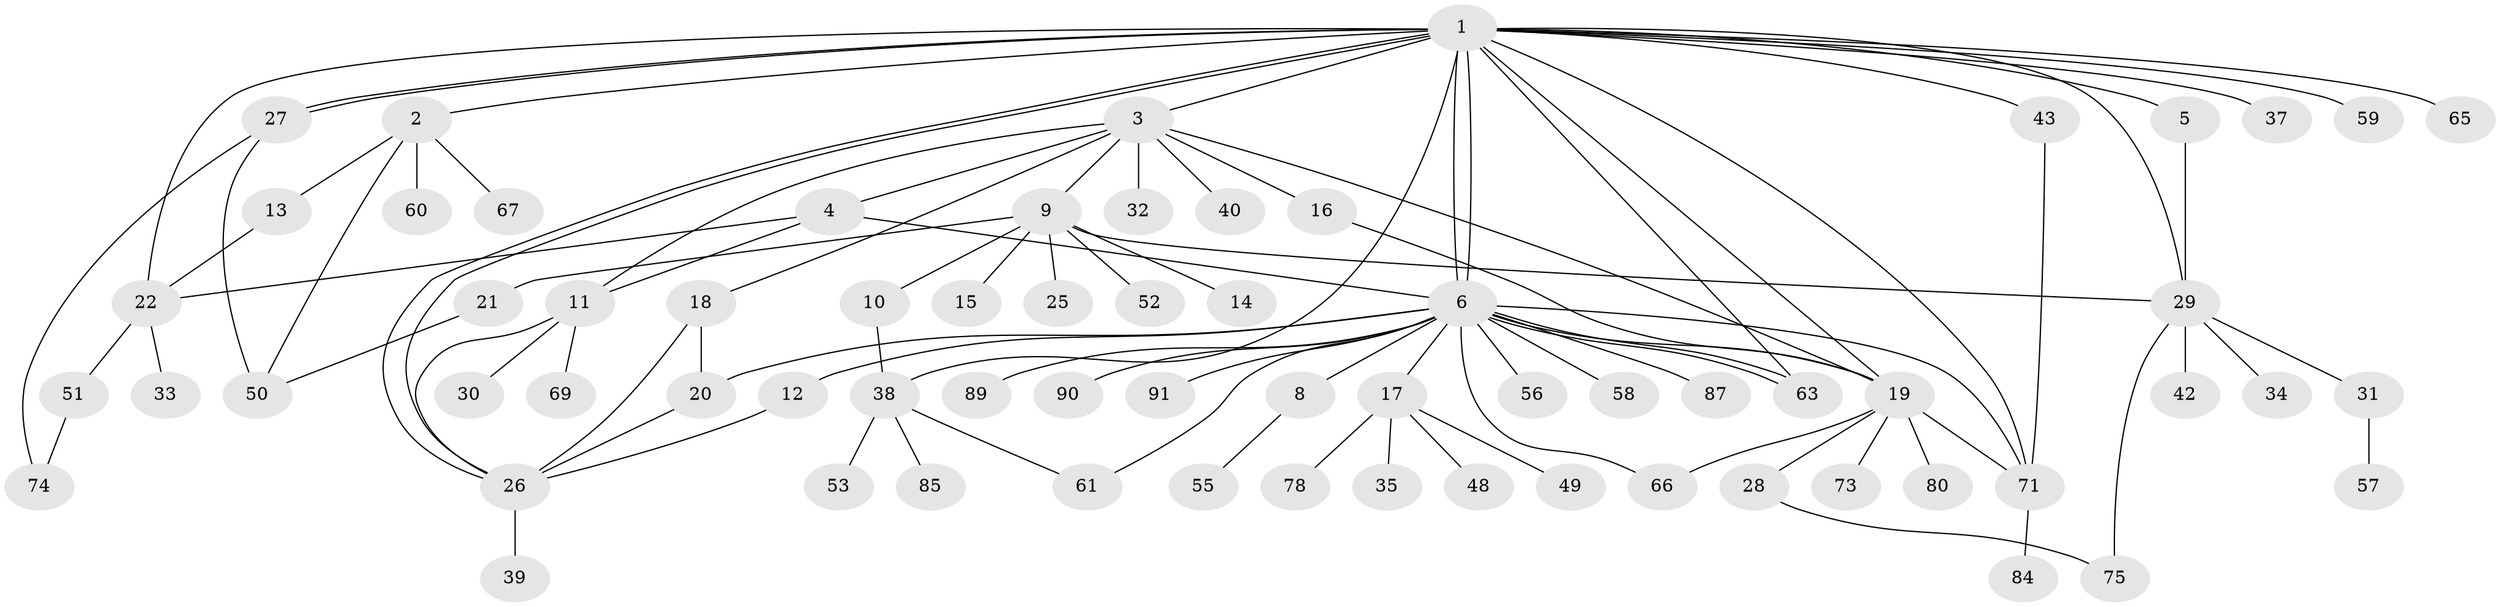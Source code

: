 // Generated by graph-tools (version 1.1) at 2025/23/03/03/25 07:23:49]
// undirected, 68 vertices, 96 edges
graph export_dot {
graph [start="1"]
  node [color=gray90,style=filled];
  1 [super="+24"];
  2 [super="+23"];
  3 [super="+7"];
  4;
  5;
  6 [super="+45"];
  8;
  9 [super="+72"];
  10 [super="+41"];
  11;
  12 [super="+44"];
  13;
  14;
  15;
  16;
  17 [super="+36"];
  18;
  19 [super="+54"];
  20 [super="+70"];
  21;
  22 [super="+47"];
  25;
  26 [super="+62"];
  27 [super="+88"];
  28;
  29 [super="+46"];
  30 [super="+83"];
  31;
  32;
  33;
  34;
  35;
  37;
  38 [super="+64"];
  39;
  40;
  42;
  43;
  48;
  49;
  50 [super="+81"];
  51 [super="+76"];
  52;
  53 [super="+68"];
  55;
  56;
  57;
  58;
  59;
  60;
  61;
  63 [super="+79"];
  65;
  66 [super="+82"];
  67;
  69;
  71 [super="+77"];
  73;
  74 [super="+86"];
  75;
  78;
  80;
  84;
  85;
  87;
  89;
  90;
  91;
  1 -- 2;
  1 -- 3;
  1 -- 5;
  1 -- 6;
  1 -- 6;
  1 -- 19;
  1 -- 22;
  1 -- 26;
  1 -- 26;
  1 -- 27;
  1 -- 27;
  1 -- 37;
  1 -- 38;
  1 -- 43;
  1 -- 59;
  1 -- 65;
  1 -- 71;
  1 -- 29;
  1 -- 63;
  2 -- 13;
  2 -- 60;
  2 -- 67;
  2 -- 50;
  3 -- 4;
  3 -- 9;
  3 -- 11;
  3 -- 16;
  3 -- 18;
  3 -- 19;
  3 -- 32;
  3 -- 40;
  4 -- 6;
  4 -- 11;
  4 -- 22;
  5 -- 29;
  6 -- 8;
  6 -- 12;
  6 -- 17 [weight=2];
  6 -- 19;
  6 -- 20;
  6 -- 56;
  6 -- 58;
  6 -- 61;
  6 -- 63 [weight=2];
  6 -- 63;
  6 -- 87;
  6 -- 89;
  6 -- 91;
  6 -- 71;
  6 -- 90;
  6 -- 66;
  8 -- 55;
  9 -- 10;
  9 -- 14;
  9 -- 15;
  9 -- 21;
  9 -- 25;
  9 -- 29;
  9 -- 52;
  10 -- 38;
  11 -- 26;
  11 -- 30;
  11 -- 69;
  12 -- 26;
  13 -- 22;
  16 -- 19;
  17 -- 35;
  17 -- 78;
  17 -- 48;
  17 -- 49;
  18 -- 26;
  18 -- 20;
  19 -- 28;
  19 -- 66;
  19 -- 71;
  19 -- 73;
  19 -- 80;
  20 -- 26;
  21 -- 50;
  22 -- 33;
  22 -- 51;
  26 -- 39;
  27 -- 50;
  27 -- 74;
  28 -- 75;
  29 -- 31;
  29 -- 34;
  29 -- 42;
  29 -- 75;
  31 -- 57;
  38 -- 53;
  38 -- 61;
  38 -- 85;
  43 -- 71;
  51 -- 74;
  71 -- 84;
}
